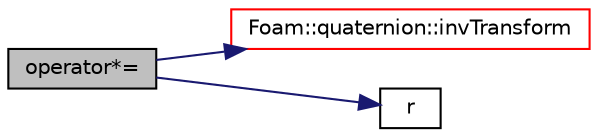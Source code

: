 digraph "operator*="
{
  bgcolor="transparent";
  edge [fontname="Helvetica",fontsize="10",labelfontname="Helvetica",labelfontsize="10"];
  node [fontname="Helvetica",fontsize="10",shape=record];
  rankdir="LR";
  Node1 [label="operator*=",height=0.2,width=0.4,color="black", fillcolor="grey75", style="filled", fontcolor="black"];
  Node1 -> Node2 [color="midnightblue",fontsize="10",style="solid",fontname="Helvetica"];
  Node2 [label="Foam::quaternion::invTransform",height=0.2,width=0.4,color="red",URL="$a02109.html#a4b530647c61db4dccacd8949ba0fcbc9",tooltip="Rotate the given vector anti-clockwise. "];
  Node1 -> Node3 [color="midnightblue",fontsize="10",style="solid",fontname="Helvetica"];
  Node3 [label="r",height=0.2,width=0.4,color="black",URL="$a02352.html#acc889c2c33fc6bfc923aa687bd4336b2"];
}
